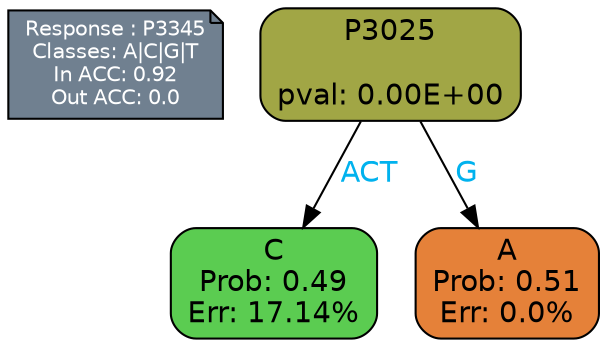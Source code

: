 digraph Tree {
node [shape=box, style="filled, rounded", color="black", fontname=helvetica] ;
graph [ranksep=equally, splines=polylines, bgcolor=transparent, dpi=600] ;
edge [fontname=helvetica] ;
LEGEND [label="Response : P3345
Classes: A|C|G|T
In ACC: 0.92
Out ACC: 0.0
",shape=note,align=left,style=filled,fillcolor="slategray",fontcolor="white",fontsize=10];1 [label="P3025

pval: 0.00E+00", fillcolor="#a1a645"] ;
2 [label="C
Prob: 0.49
Err: 17.14%", fillcolor="#5bcc51"] ;
3 [label="A
Prob: 0.51
Err: 0.0%", fillcolor="#e58139"] ;
1 -> 2 [label="ACT",fontcolor=deepskyblue2] ;
1 -> 3 [label="G",fontcolor=deepskyblue2] ;
{rank = same; 2;3;}{rank = same; LEGEND;1;}}